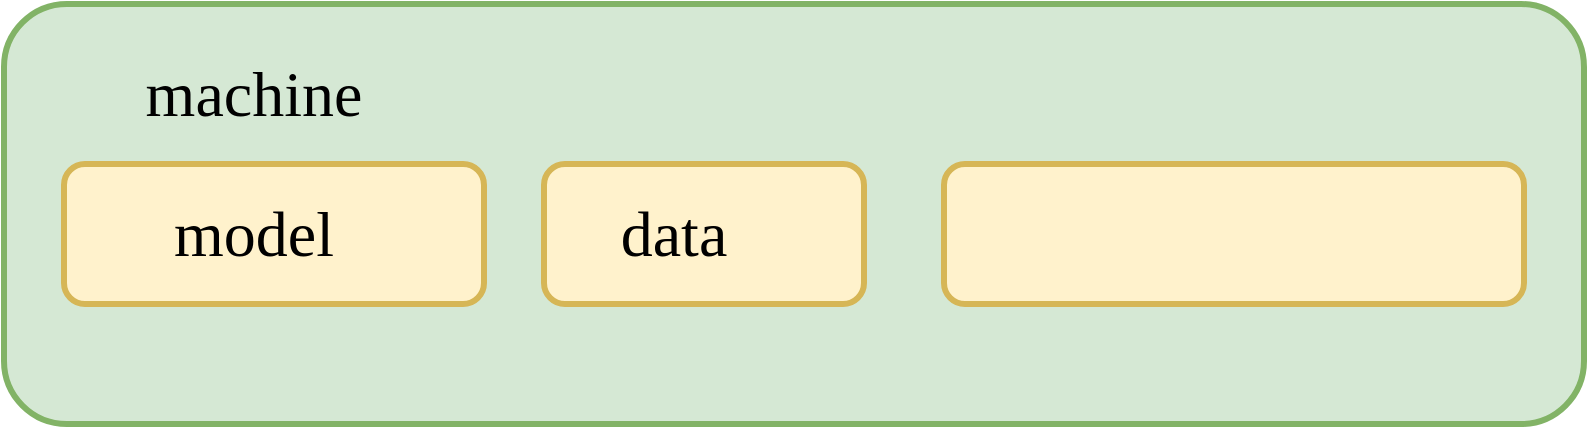 <mxfile version="12.6.5" type="device"><diagram id="w_qI5j1KEwqE_YjPuuiR" name="Page-1"><mxGraphModel dx="1122" dy="822" grid="1" gridSize="10" guides="1" tooltips="1" connect="1" arrows="1" fold="1" page="1" pageScale="1" pageWidth="1169" pageHeight="827" math="0" shadow="0"><root><mxCell id="0"/><mxCell id="1" parent="0"/><mxCell id="6Sypoo8sYfKbRts5yUnO-1" value="" style="rounded=1;whiteSpace=wrap;html=1;strokeWidth=3;fillColor=#d5e8d4;strokeColor=#82b366;" vertex="1" parent="1"><mxGeometry x="20" y="20" width="790" height="210" as="geometry"/></mxCell><mxCell id="6Sypoo8sYfKbRts5yUnO-2" value="" style="rounded=1;whiteSpace=wrap;html=1;strokeWidth=3;fillColor=#fff2cc;strokeColor=#d6b656;" vertex="1" parent="1"><mxGeometry x="50" y="100" width="210" height="70" as="geometry"/></mxCell><mxCell id="6Sypoo8sYfKbRts5yUnO-3" value="" style="rounded=1;whiteSpace=wrap;html=1;strokeWidth=3;fillColor=#fff2cc;strokeColor=#d6b656;" vertex="1" parent="1"><mxGeometry x="290" y="100" width="160" height="70" as="geometry"/></mxCell><mxCell id="6Sypoo8sYfKbRts5yUnO-4" value="" style="rounded=1;whiteSpace=wrap;html=1;strokeWidth=3;fillColor=#fff2cc;strokeColor=#d6b656;" vertex="1" parent="1"><mxGeometry x="490" y="100" width="290" height="70" as="geometry"/></mxCell><mxCell id="6Sypoo8sYfKbRts5yUnO-5" value="machine" style="text;html=1;strokeColor=none;fillColor=none;align=center;verticalAlign=middle;whiteSpace=wrap;rounded=0;fontSize=32;fontFamily=Lucida Console;fontStyle=0" vertex="1" parent="1"><mxGeometry x="60" y="40" width="170" height="50" as="geometry"/></mxCell><mxCell id="6Sypoo8sYfKbRts5yUnO-7" value="model" style="text;html=1;strokeColor=none;fillColor=none;align=center;verticalAlign=middle;whiteSpace=wrap;rounded=0;fontSize=32;fontFamily=Lucida Console;" vertex="1" parent="1"><mxGeometry x="60" y="110" width="170" height="50" as="geometry"/></mxCell><mxCell id="6Sypoo8sYfKbRts5yUnO-8" value="data" style="text;html=1;strokeColor=none;fillColor=none;align=center;verticalAlign=middle;whiteSpace=wrap;rounded=0;fontSize=32;fontFamily=Lucida Console;" vertex="1" parent="1"><mxGeometry x="270" y="110" width="170" height="50" as="geometry"/></mxCell></root></mxGraphModel></diagram></mxfile>